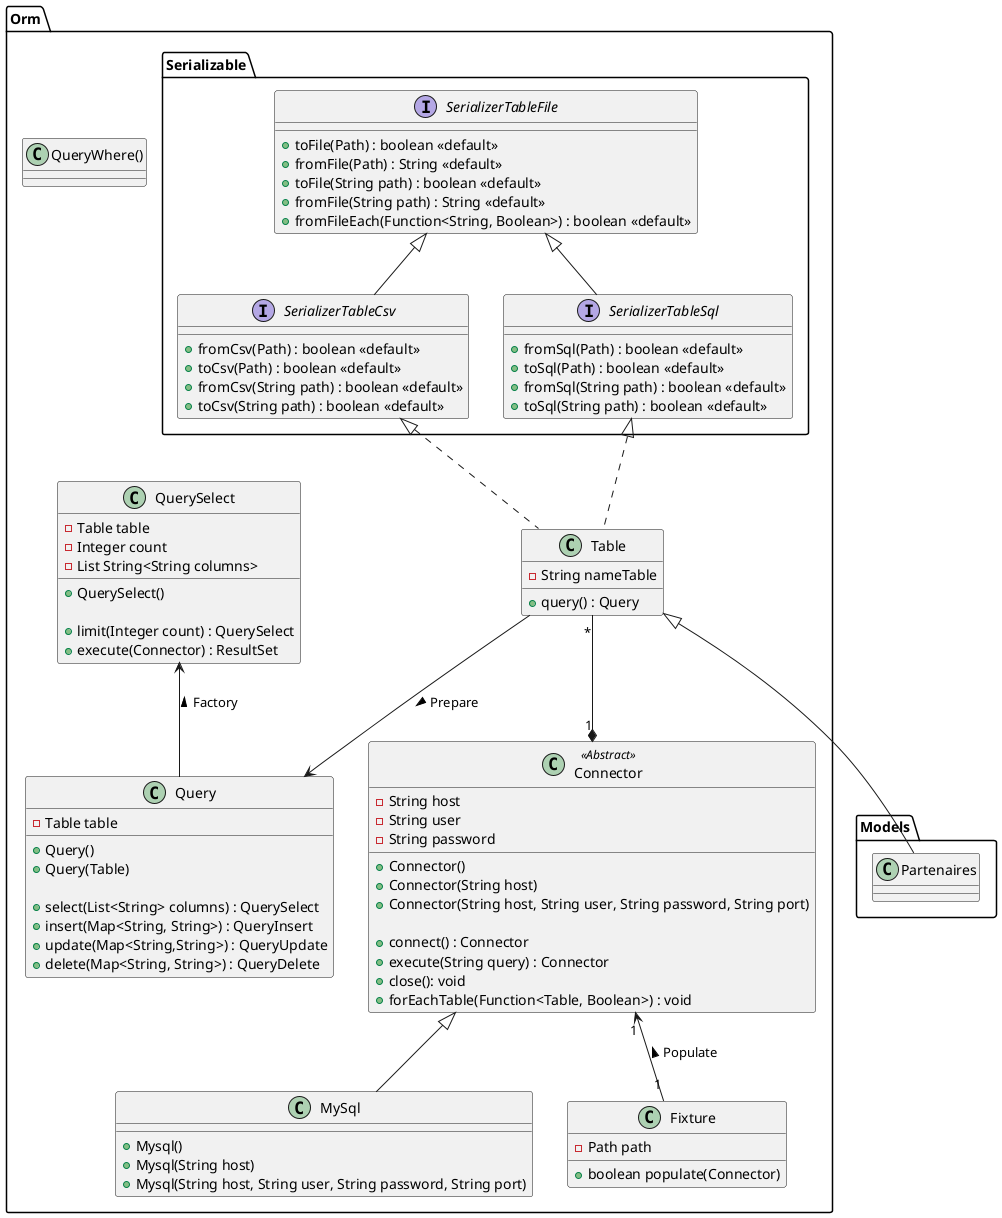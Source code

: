 @startuml
package Orm {

package Serializable {

interface SerializerTableFile {
    + toFile(Path) : boolean <<default>>
    + fromFile(Path) : String <<default>>
    + toFile(String path) : boolean <<default>>
    + fromFile(String path) : String <<default>>
    + fromFileEach(Function<String, Boolean>) : boolean <<default>>
}

interface SerializerTableCsv{
    + fromCsv(Path) : boolean <<default>>
    + toCsv(Path) : boolean <<default>>
    + fromCsv(String path) : boolean <<default>>
    + toCsv(String path) : boolean <<default>>
}

interface SerializerTableSql{
    + fromSql(Path) : boolean <<default>>
    + toSql(Path) : boolean <<default>>
    + fromSql(String path) : boolean <<default>>
    + toSql(String path) : boolean <<default>>
}

}

class Connector <<Abstract>> {
    - String host
    - String user
    - String password

    + Connector()
    + Connector(String host)
    + Connector(String host, String user, String password, String port)

    + connect() : Connector
    + execute(String query) : Connector
    + close(): void
    + forEachTable(Function<Table, Boolean>) : void
}

class MySql {
    + Mysql()
    + Mysql(String host)
    + Mysql(String host, String user, String password, String port)
}

class Query {
    - Table table

    + Query()
    + Query(Table)

    + select(List<String> columns) : QuerySelect
    + insert(Map<String, String>) : QueryInsert
    + update(Map<String,String>) : QueryUpdate
    + delete(Map<String, String>) : QueryDelete
}

class QueryWhere() {
}

class QuerySelect {
    - Table table
    - Integer count
    - List String<String columns>

    + QuerySelect()

    + limit(Integer count) : QuerySelect
    + execute(Connector) : ResultSet
}

class Table {
    - String nameTable
    + query() : Query
}

class Fixture {
    - Path path
    + boolean populate(Connector)
}

Connector <|-- MySql
Table "*" --* "1" Connector
Table --> Query : Prepare >
Connector "1" <-- "1" Fixture : Populate <

QuerySelect <-- Query : Factory <

SerializerTableSql  <|.. Table
SerializerTableCsv  <|.. Table
SerializerTableFile  <|-- SerializerTableCsv
SerializerTableFile  <|-- SerializerTableSql
}

package Models {
    class Partenaires {

    }

    Table <|-- Partenaires
}

@enduml
